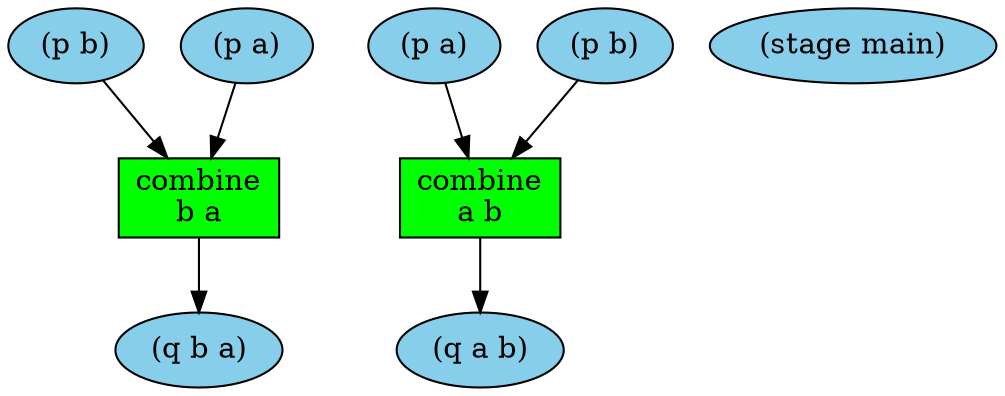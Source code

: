 digraph {
x4 [style=filled,fillcolor=skyblue,label="(p b)"];
x3 [style=filled,fillcolor=skyblue,label="(p a)"];
x2 [style=filled,fillcolor=skyblue,label="(p b)"];
x1 [style=filled,fillcolor=skyblue,label="(p a)"];
x0 [style=filled,fillcolor=skyblue,label="(stage main)"];
t0 [shape=box,style=filled,fillcolor=green,label="combine\na b"];
x5 [style=filled,fillcolor=skyblue,label="(q a b)"];
x3 -> t0;
x2 -> t0;
t0 -> x5;
t1 [shape=box,style=filled,fillcolor=green,label="combine\nb a"];
x6 [style=filled,fillcolor=skyblue,label="(q b a)"];
x4 -> t1;
x1 -> t1;
t1 -> x6;
}